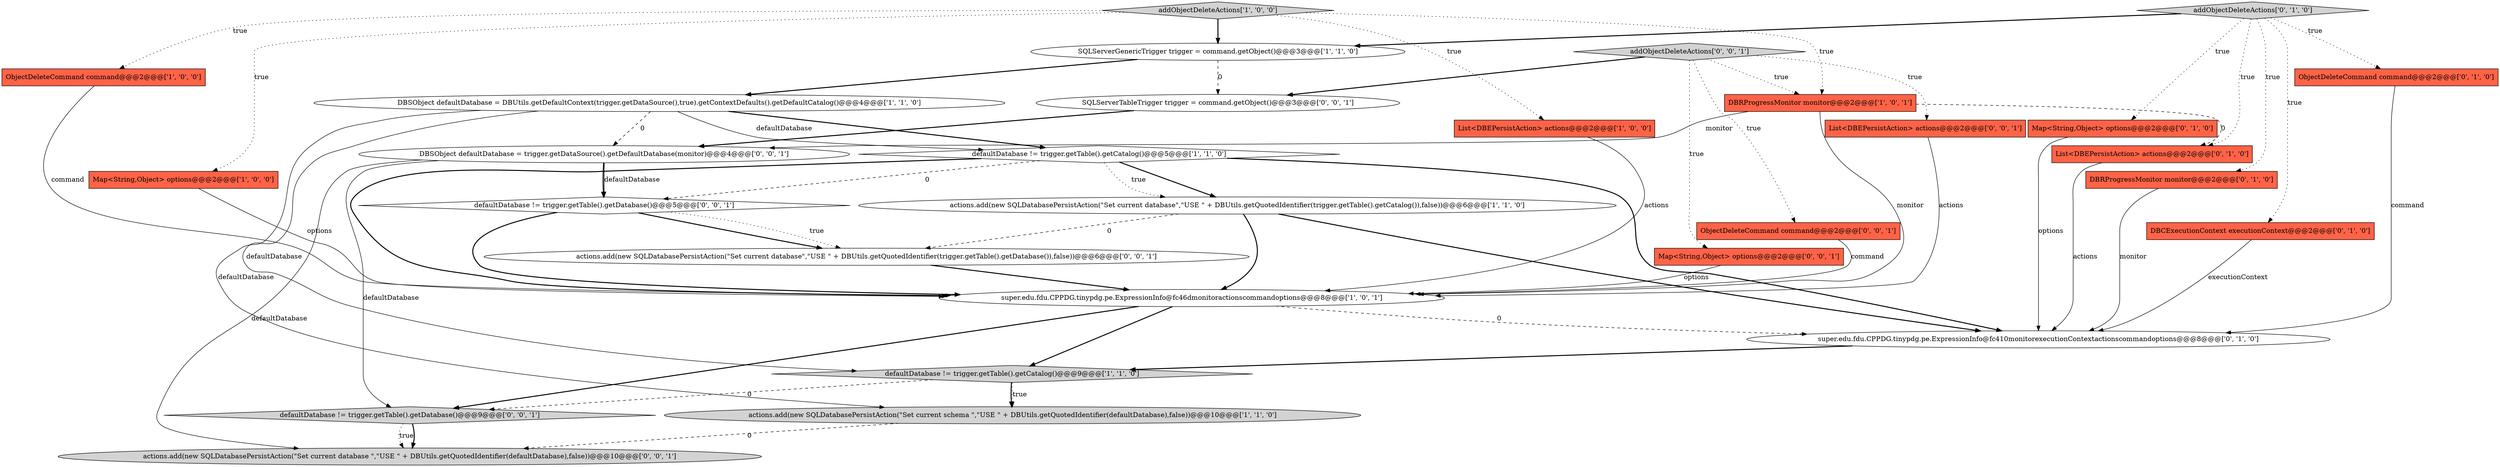 digraph {
20 [style = filled, label = "ObjectDeleteCommand command@@@2@@@['0', '0', '1']", fillcolor = tomato, shape = box image = "AAA0AAABBB3BBB"];
25 [style = filled, label = "actions.add(new SQLDatabasePersistAction(\"Set current database\",\"USE \" + DBUtils.getQuotedIdentifier(trigger.getTable().getDatabase()),false))@@@6@@@['0', '0', '1']", fillcolor = white, shape = ellipse image = "AAA0AAABBB3BBB"];
19 [style = filled, label = "Map<String,Object> options@@@2@@@['0', '0', '1']", fillcolor = tomato, shape = box image = "AAA0AAABBB3BBB"];
28 [style = filled, label = "addObjectDeleteActions['0', '0', '1']", fillcolor = lightgray, shape = diamond image = "AAA0AAABBB3BBB"];
27 [style = filled, label = "defaultDatabase != trigger.getTable().getDatabase()@@@5@@@['0', '0', '1']", fillcolor = white, shape = diamond image = "AAA0AAABBB3BBB"];
2 [style = filled, label = "ObjectDeleteCommand command@@@2@@@['1', '0', '0']", fillcolor = tomato, shape = box image = "AAA0AAABBB1BBB"];
21 [style = filled, label = "SQLServerTableTrigger trigger = command.getObject()@@@3@@@['0', '0', '1']", fillcolor = white, shape = ellipse image = "AAA0AAABBB3BBB"];
14 [style = filled, label = "ObjectDeleteCommand command@@@2@@@['0', '1', '0']", fillcolor = tomato, shape = box image = "AAA0AAABBB2BBB"];
15 [style = filled, label = "Map<String,Object> options@@@2@@@['0', '1', '0']", fillcolor = tomato, shape = box image = "AAA0AAABBB2BBB"];
8 [style = filled, label = "DBRProgressMonitor monitor@@@2@@@['1', '0', '1']", fillcolor = tomato, shape = box image = "AAA0AAABBB1BBB"];
10 [style = filled, label = "DBSObject defaultDatabase = DBUtils.getDefaultContext(trigger.getDataSource(),true).getContextDefaults().getDefaultCatalog()@@@4@@@['1', '1', '0']", fillcolor = white, shape = ellipse image = "AAA0AAABBB1BBB"];
23 [style = filled, label = "defaultDatabase != trigger.getTable().getDatabase()@@@9@@@['0', '0', '1']", fillcolor = lightgray, shape = diamond image = "AAA0AAABBB3BBB"];
6 [style = filled, label = "actions.add(new SQLDatabasePersistAction(\"Set current database\",\"USE \" + DBUtils.getQuotedIdentifier(trigger.getTable().getCatalog()),false))@@@6@@@['1', '1', '0']", fillcolor = white, shape = ellipse image = "AAA0AAABBB1BBB"];
16 [style = filled, label = "addObjectDeleteActions['0', '1', '0']", fillcolor = lightgray, shape = diamond image = "AAA0AAABBB2BBB"];
24 [style = filled, label = "List<DBEPersistAction> actions@@@2@@@['0', '0', '1']", fillcolor = tomato, shape = box image = "AAA0AAABBB3BBB"];
9 [style = filled, label = "defaultDatabase != trigger.getTable().getCatalog()@@@9@@@['1', '1', '0']", fillcolor = lightgray, shape = diamond image = "AAA0AAABBB1BBB"];
26 [style = filled, label = "actions.add(new SQLDatabasePersistAction(\"Set current database \",\"USE \" + DBUtils.getQuotedIdentifier(defaultDatabase),false))@@@10@@@['0', '0', '1']", fillcolor = lightgray, shape = ellipse image = "AAA0AAABBB3BBB"];
4 [style = filled, label = "defaultDatabase != trigger.getTable().getCatalog()@@@5@@@['1', '1', '0']", fillcolor = white, shape = diamond image = "AAA0AAABBB1BBB"];
13 [style = filled, label = "DBRProgressMonitor monitor@@@2@@@['0', '1', '0']", fillcolor = tomato, shape = box image = "AAA0AAABBB2BBB"];
11 [style = filled, label = "actions.add(new SQLDatabasePersistAction(\"Set current schema \",\"USE \" + DBUtils.getQuotedIdentifier(defaultDatabase),false))@@@10@@@['1', '1', '0']", fillcolor = lightgray, shape = ellipse image = "AAA0AAABBB1BBB"];
0 [style = filled, label = "addObjectDeleteActions['1', '0', '0']", fillcolor = lightgray, shape = diamond image = "AAA0AAABBB1BBB"];
5 [style = filled, label = "super.edu.fdu.CPPDG.tinypdg.pe.ExpressionInfo@fc46dmonitoractionscommandoptions@@@8@@@['1', '0', '1']", fillcolor = white, shape = ellipse image = "AAA0AAABBB1BBB"];
17 [style = filled, label = "DBCExecutionContext executionContext@@@2@@@['0', '1', '0']", fillcolor = tomato, shape = box image = "AAA0AAABBB2BBB"];
7 [style = filled, label = "SQLServerGenericTrigger trigger = command.getObject()@@@3@@@['1', '1', '0']", fillcolor = white, shape = ellipse image = "AAA0AAABBB1BBB"];
12 [style = filled, label = "super.edu.fdu.CPPDG.tinypdg.pe.ExpressionInfo@fc410monitorexecutionContextactionscommandoptions@@@8@@@['0', '1', '0']", fillcolor = white, shape = ellipse image = "AAA1AAABBB2BBB"];
3 [style = filled, label = "List<DBEPersistAction> actions@@@2@@@['1', '0', '0']", fillcolor = tomato, shape = box image = "AAA0AAABBB1BBB"];
18 [style = filled, label = "List<DBEPersistAction> actions@@@2@@@['0', '1', '0']", fillcolor = tomato, shape = box image = "AAA1AAABBB2BBB"];
22 [style = filled, label = "DBSObject defaultDatabase = trigger.getDataSource().getDefaultDatabase(monitor)@@@4@@@['0', '0', '1']", fillcolor = white, shape = ellipse image = "AAA0AAABBB3BBB"];
1 [style = filled, label = "Map<String,Object> options@@@2@@@['1', '0', '0']", fillcolor = tomato, shape = box image = "AAA0AAABBB1BBB"];
19->5 [style = solid, label="options"];
10->9 [style = solid, label="defaultDatabase"];
28->21 [style = bold, label=""];
0->2 [style = dotted, label="true"];
4->6 [style = bold, label=""];
0->1 [style = dotted, label="true"];
4->27 [style = dashed, label="0"];
9->11 [style = bold, label=""];
27->25 [style = bold, label=""];
8->18 [style = dashed, label="0"];
21->22 [style = bold, label=""];
11->26 [style = dashed, label="0"];
24->5 [style = solid, label="actions"];
7->10 [style = bold, label=""];
2->5 [style = solid, label="command"];
0->8 [style = dotted, label="true"];
0->7 [style = bold, label=""];
22->23 [style = solid, label="defaultDatabase"];
3->5 [style = solid, label="actions"];
4->5 [style = bold, label=""];
20->5 [style = solid, label="command"];
22->27 [style = bold, label=""];
9->11 [style = dotted, label="true"];
0->3 [style = dotted, label="true"];
16->18 [style = dotted, label="true"];
16->14 [style = dotted, label="true"];
16->13 [style = dotted, label="true"];
5->9 [style = bold, label=""];
23->26 [style = dotted, label="true"];
16->15 [style = dotted, label="true"];
22->27 [style = solid, label="defaultDatabase"];
8->22 [style = solid, label="monitor"];
23->26 [style = bold, label=""];
12->9 [style = bold, label=""];
7->21 [style = dashed, label="0"];
28->20 [style = dotted, label="true"];
10->11 [style = solid, label="defaultDatabase"];
28->19 [style = dotted, label="true"];
25->5 [style = bold, label=""];
10->4 [style = bold, label=""];
5->23 [style = bold, label=""];
27->5 [style = bold, label=""];
13->12 [style = solid, label="monitor"];
10->4 [style = solid, label="defaultDatabase"];
6->5 [style = bold, label=""];
4->12 [style = bold, label=""];
1->5 [style = solid, label="options"];
6->12 [style = bold, label=""];
5->12 [style = dashed, label="0"];
9->23 [style = dashed, label="0"];
22->26 [style = solid, label="defaultDatabase"];
16->7 [style = bold, label=""];
15->12 [style = solid, label="options"];
27->25 [style = dotted, label="true"];
28->8 [style = dotted, label="true"];
8->5 [style = solid, label="monitor"];
17->12 [style = solid, label="executionContext"];
14->12 [style = solid, label="command"];
4->6 [style = dotted, label="true"];
16->17 [style = dotted, label="true"];
6->25 [style = dashed, label="0"];
10->22 [style = dashed, label="0"];
18->12 [style = solid, label="actions"];
28->24 [style = dotted, label="true"];
}
